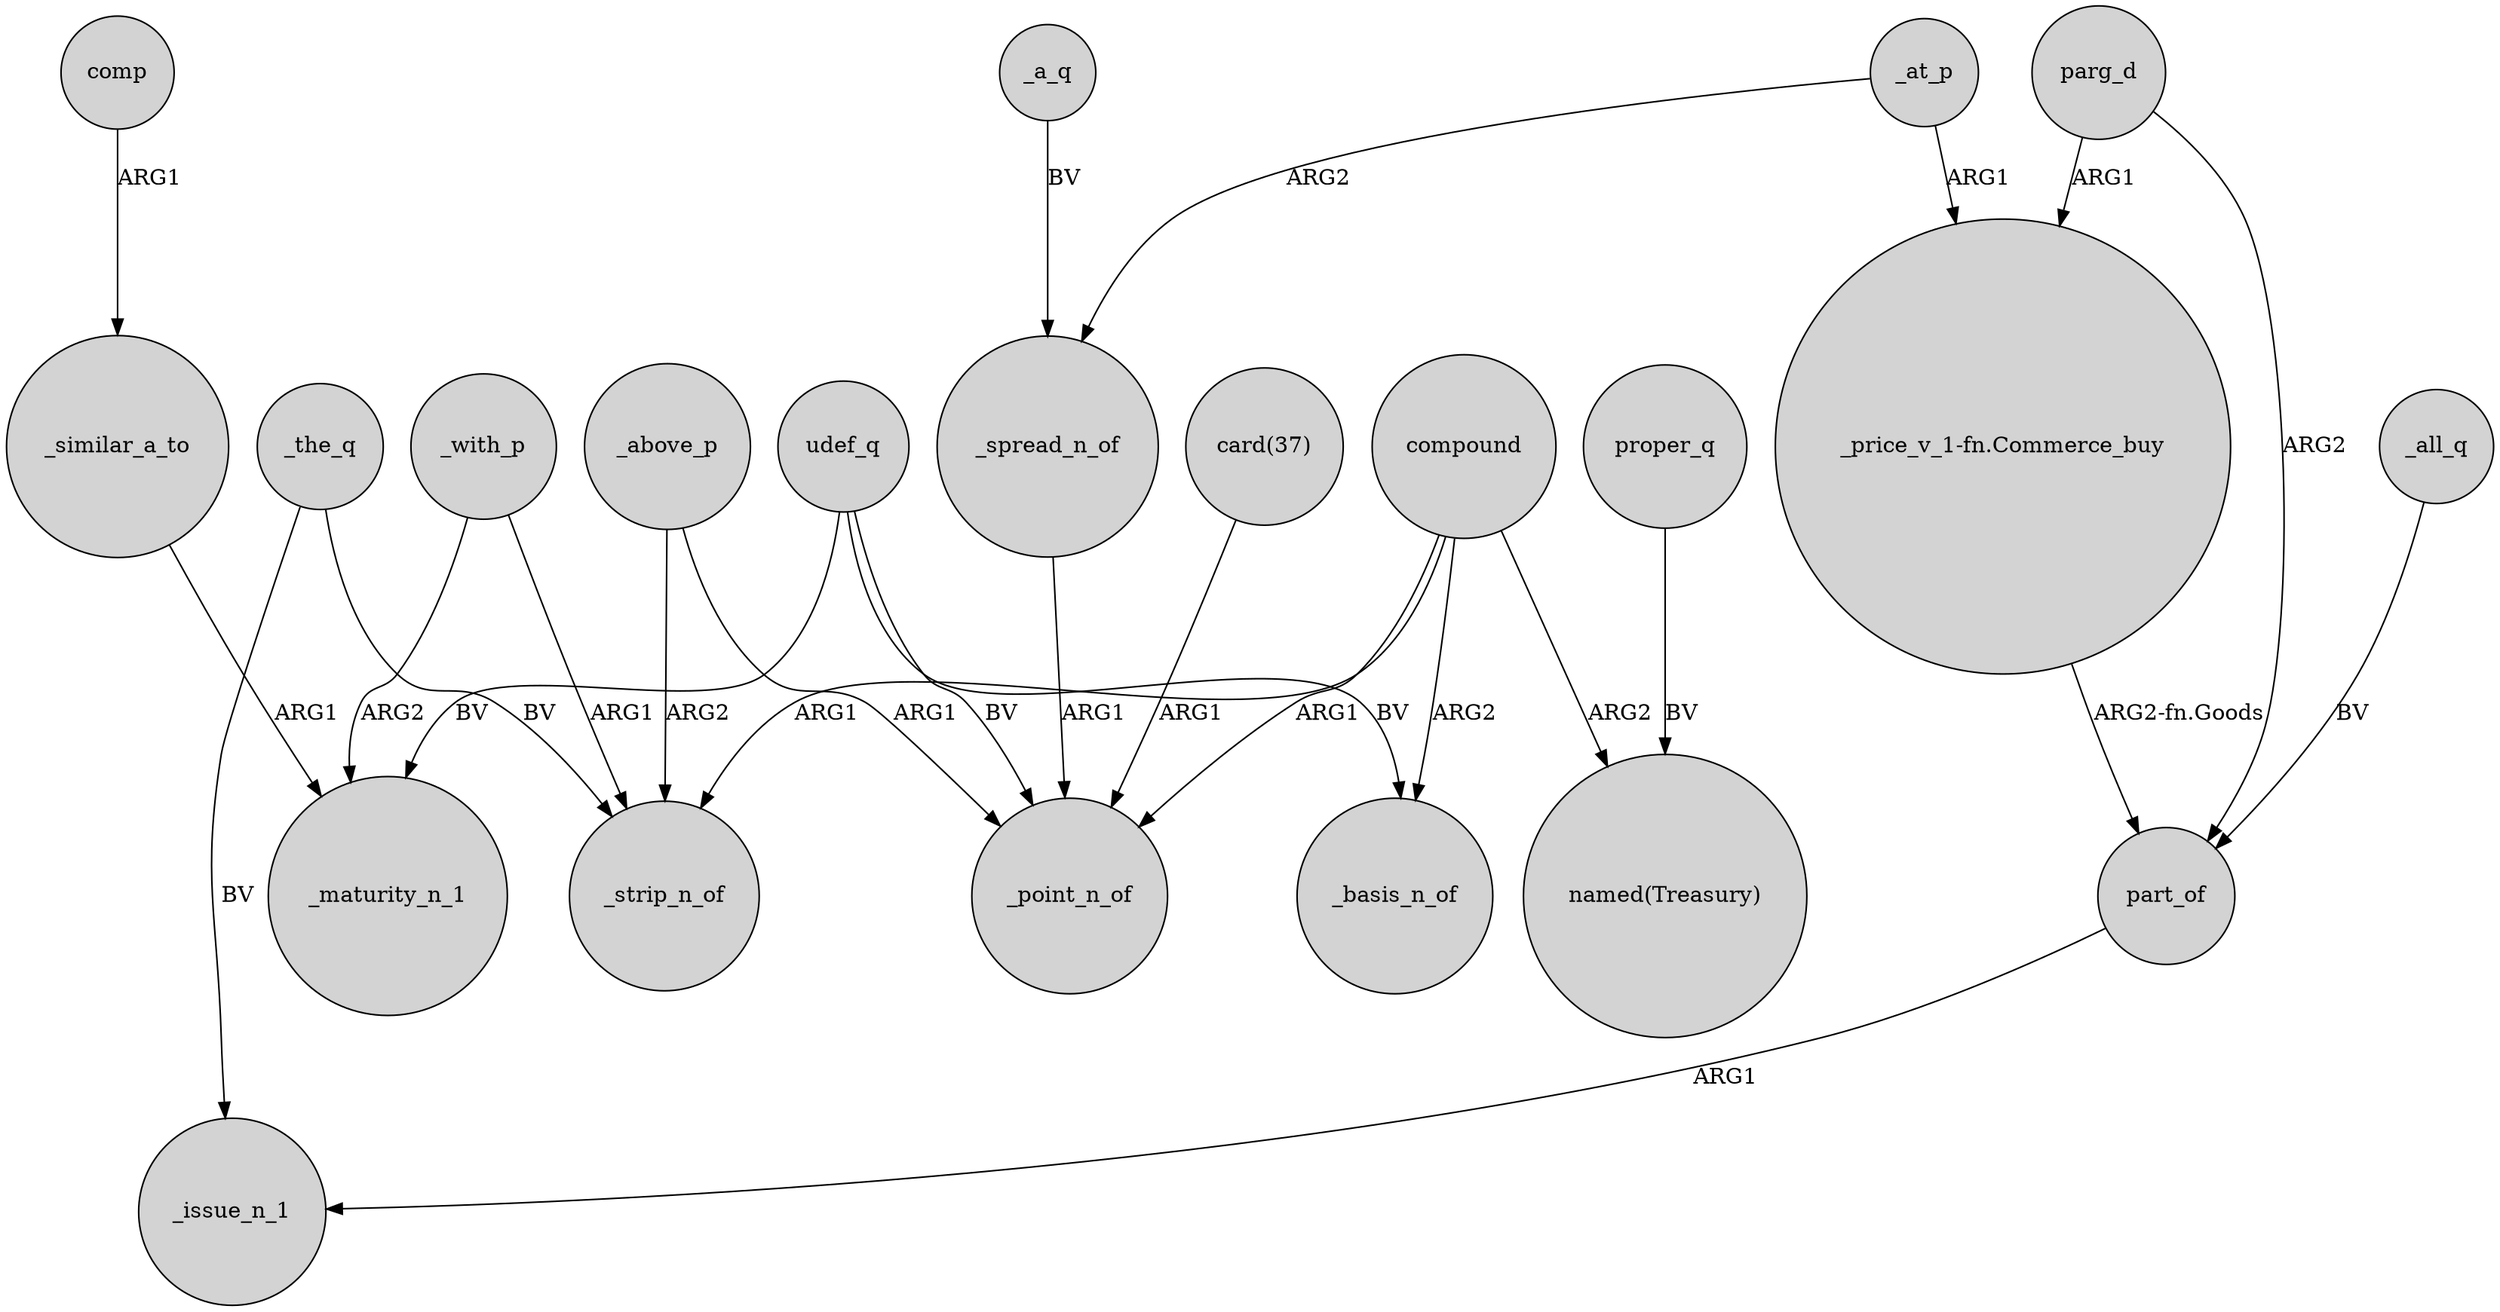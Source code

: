 digraph {
	node [shape=circle style=filled]
	compound -> _strip_n_of [label=ARG1]
	_with_p -> _maturity_n_1 [label=ARG2]
	_the_q -> _strip_n_of [label=BV]
	_similar_a_to -> _maturity_n_1 [label=ARG1]
	udef_q -> _basis_n_of [label=BV]
	_above_p -> _point_n_of [label=ARG1]
	_all_q -> part_of [label=BV]
	_at_p -> "_price_v_1-fn.Commerce_buy" [label=ARG1]
	parg_d -> "_price_v_1-fn.Commerce_buy" [label=ARG1]
	udef_q -> _maturity_n_1 [label=BV]
	parg_d -> part_of [label=ARG2]
	comp -> _similar_a_to [label=ARG1]
	proper_q -> "named(Treasury)" [label=BV]
	_at_p -> _spread_n_of [label=ARG2]
	"card(37)" -> _point_n_of [label=ARG1]
	_spread_n_of -> _point_n_of [label=ARG1]
	part_of -> _issue_n_1 [label=ARG1]
	compound -> "named(Treasury)" [label=ARG2]
	_a_q -> _spread_n_of [label=BV]
	"_price_v_1-fn.Commerce_buy" -> part_of [label="ARG2-fn.Goods"]
	compound -> _point_n_of [label=ARG1]
	_with_p -> _strip_n_of [label=ARG1]
	udef_q -> _point_n_of [label=BV]
	_above_p -> _strip_n_of [label=ARG2]
	compound -> _basis_n_of [label=ARG2]
	_the_q -> _issue_n_1 [label=BV]
}
